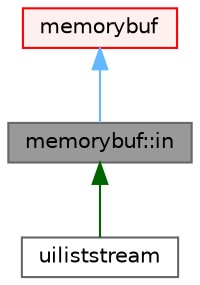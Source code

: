 digraph "memorybuf::in"
{
 // LATEX_PDF_SIZE
  bgcolor="transparent";
  edge [fontname=Helvetica,fontsize=10,labelfontname=Helvetica,labelfontsize=10];
  node [fontname=Helvetica,fontsize=10,shape=box,height=0.2,width=0.4];
  Node1 [id="Node000001",label="memorybuf::in",height=0.2,width=0.4,color="gray40", fillcolor="grey60", style="filled", fontcolor="black",tooltip=" "];
  Node2 -> Node1 [id="edge1_Node000001_Node000002",dir="back",color="steelblue1",style="solid",tooltip=" "];
  Node2 [id="Node000002",label="memorybuf",height=0.2,width=0.4,color="red", fillcolor="#FFF0F0", style="filled",URL="$classFoam_1_1memorybuf.html",tooltip="A std::streambuf used for memory buffer streams such as UIListStream, UOListStream,..."];
  Node1 -> Node4 [id="edge2_Node000001_Node000004",dir="back",color="darkgreen",style="solid",tooltip=" "];
  Node4 [id="Node000004",label="uiliststream",height=0.2,width=0.4,color="gray40", fillcolor="white", style="filled",URL="$classFoam_1_1uiliststream.html",tooltip=" "];
}
